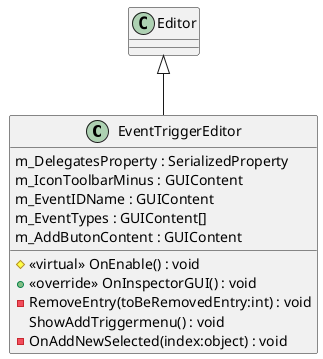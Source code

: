 @startuml
class EventTriggerEditor {
    m_DelegatesProperty : SerializedProperty
    m_IconToolbarMinus : GUIContent
    m_EventIDName : GUIContent
    m_EventTypes : GUIContent[]
    m_AddButonContent : GUIContent
    # <<virtual>> OnEnable() : void
    + <<override>> OnInspectorGUI() : void
    - RemoveEntry(toBeRemovedEntry:int) : void
    ShowAddTriggermenu() : void
    - OnAddNewSelected(index:object) : void
}
Editor <|-- EventTriggerEditor
@enduml
